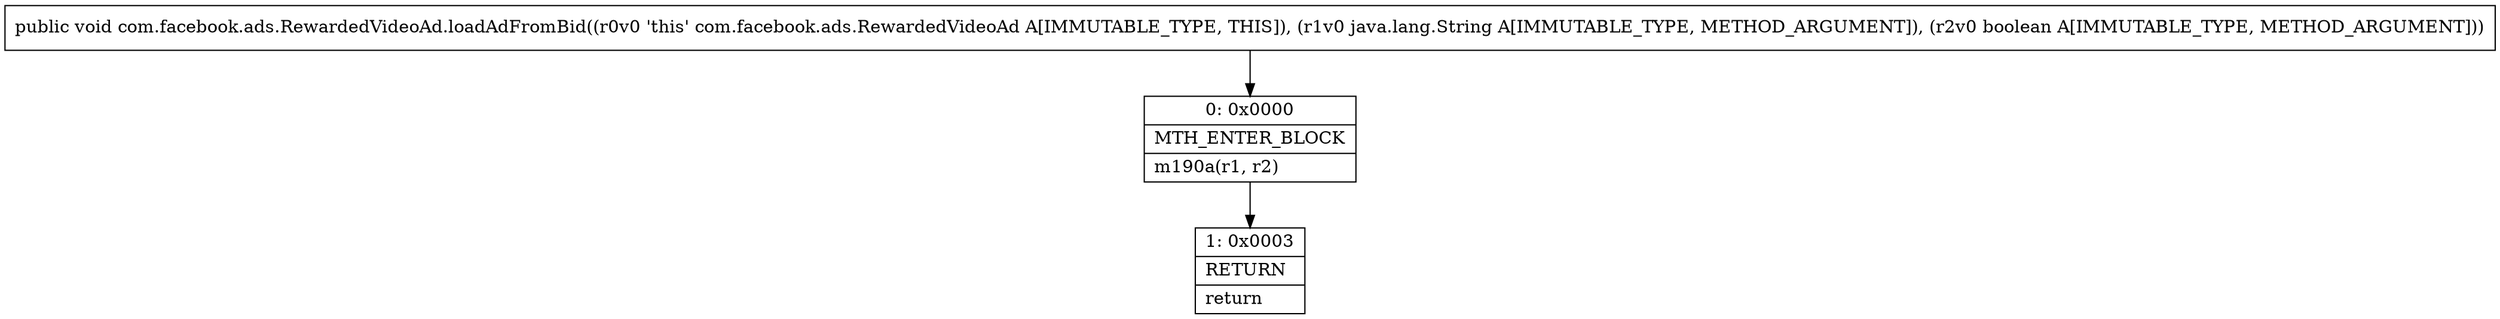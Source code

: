 digraph "CFG forcom.facebook.ads.RewardedVideoAd.loadAdFromBid(Ljava\/lang\/String;Z)V" {
Node_0 [shape=record,label="{0\:\ 0x0000|MTH_ENTER_BLOCK\l|m190a(r1, r2)\l}"];
Node_1 [shape=record,label="{1\:\ 0x0003|RETURN\l|return\l}"];
MethodNode[shape=record,label="{public void com.facebook.ads.RewardedVideoAd.loadAdFromBid((r0v0 'this' com.facebook.ads.RewardedVideoAd A[IMMUTABLE_TYPE, THIS]), (r1v0 java.lang.String A[IMMUTABLE_TYPE, METHOD_ARGUMENT]), (r2v0 boolean A[IMMUTABLE_TYPE, METHOD_ARGUMENT])) }"];
MethodNode -> Node_0;
Node_0 -> Node_1;
}


